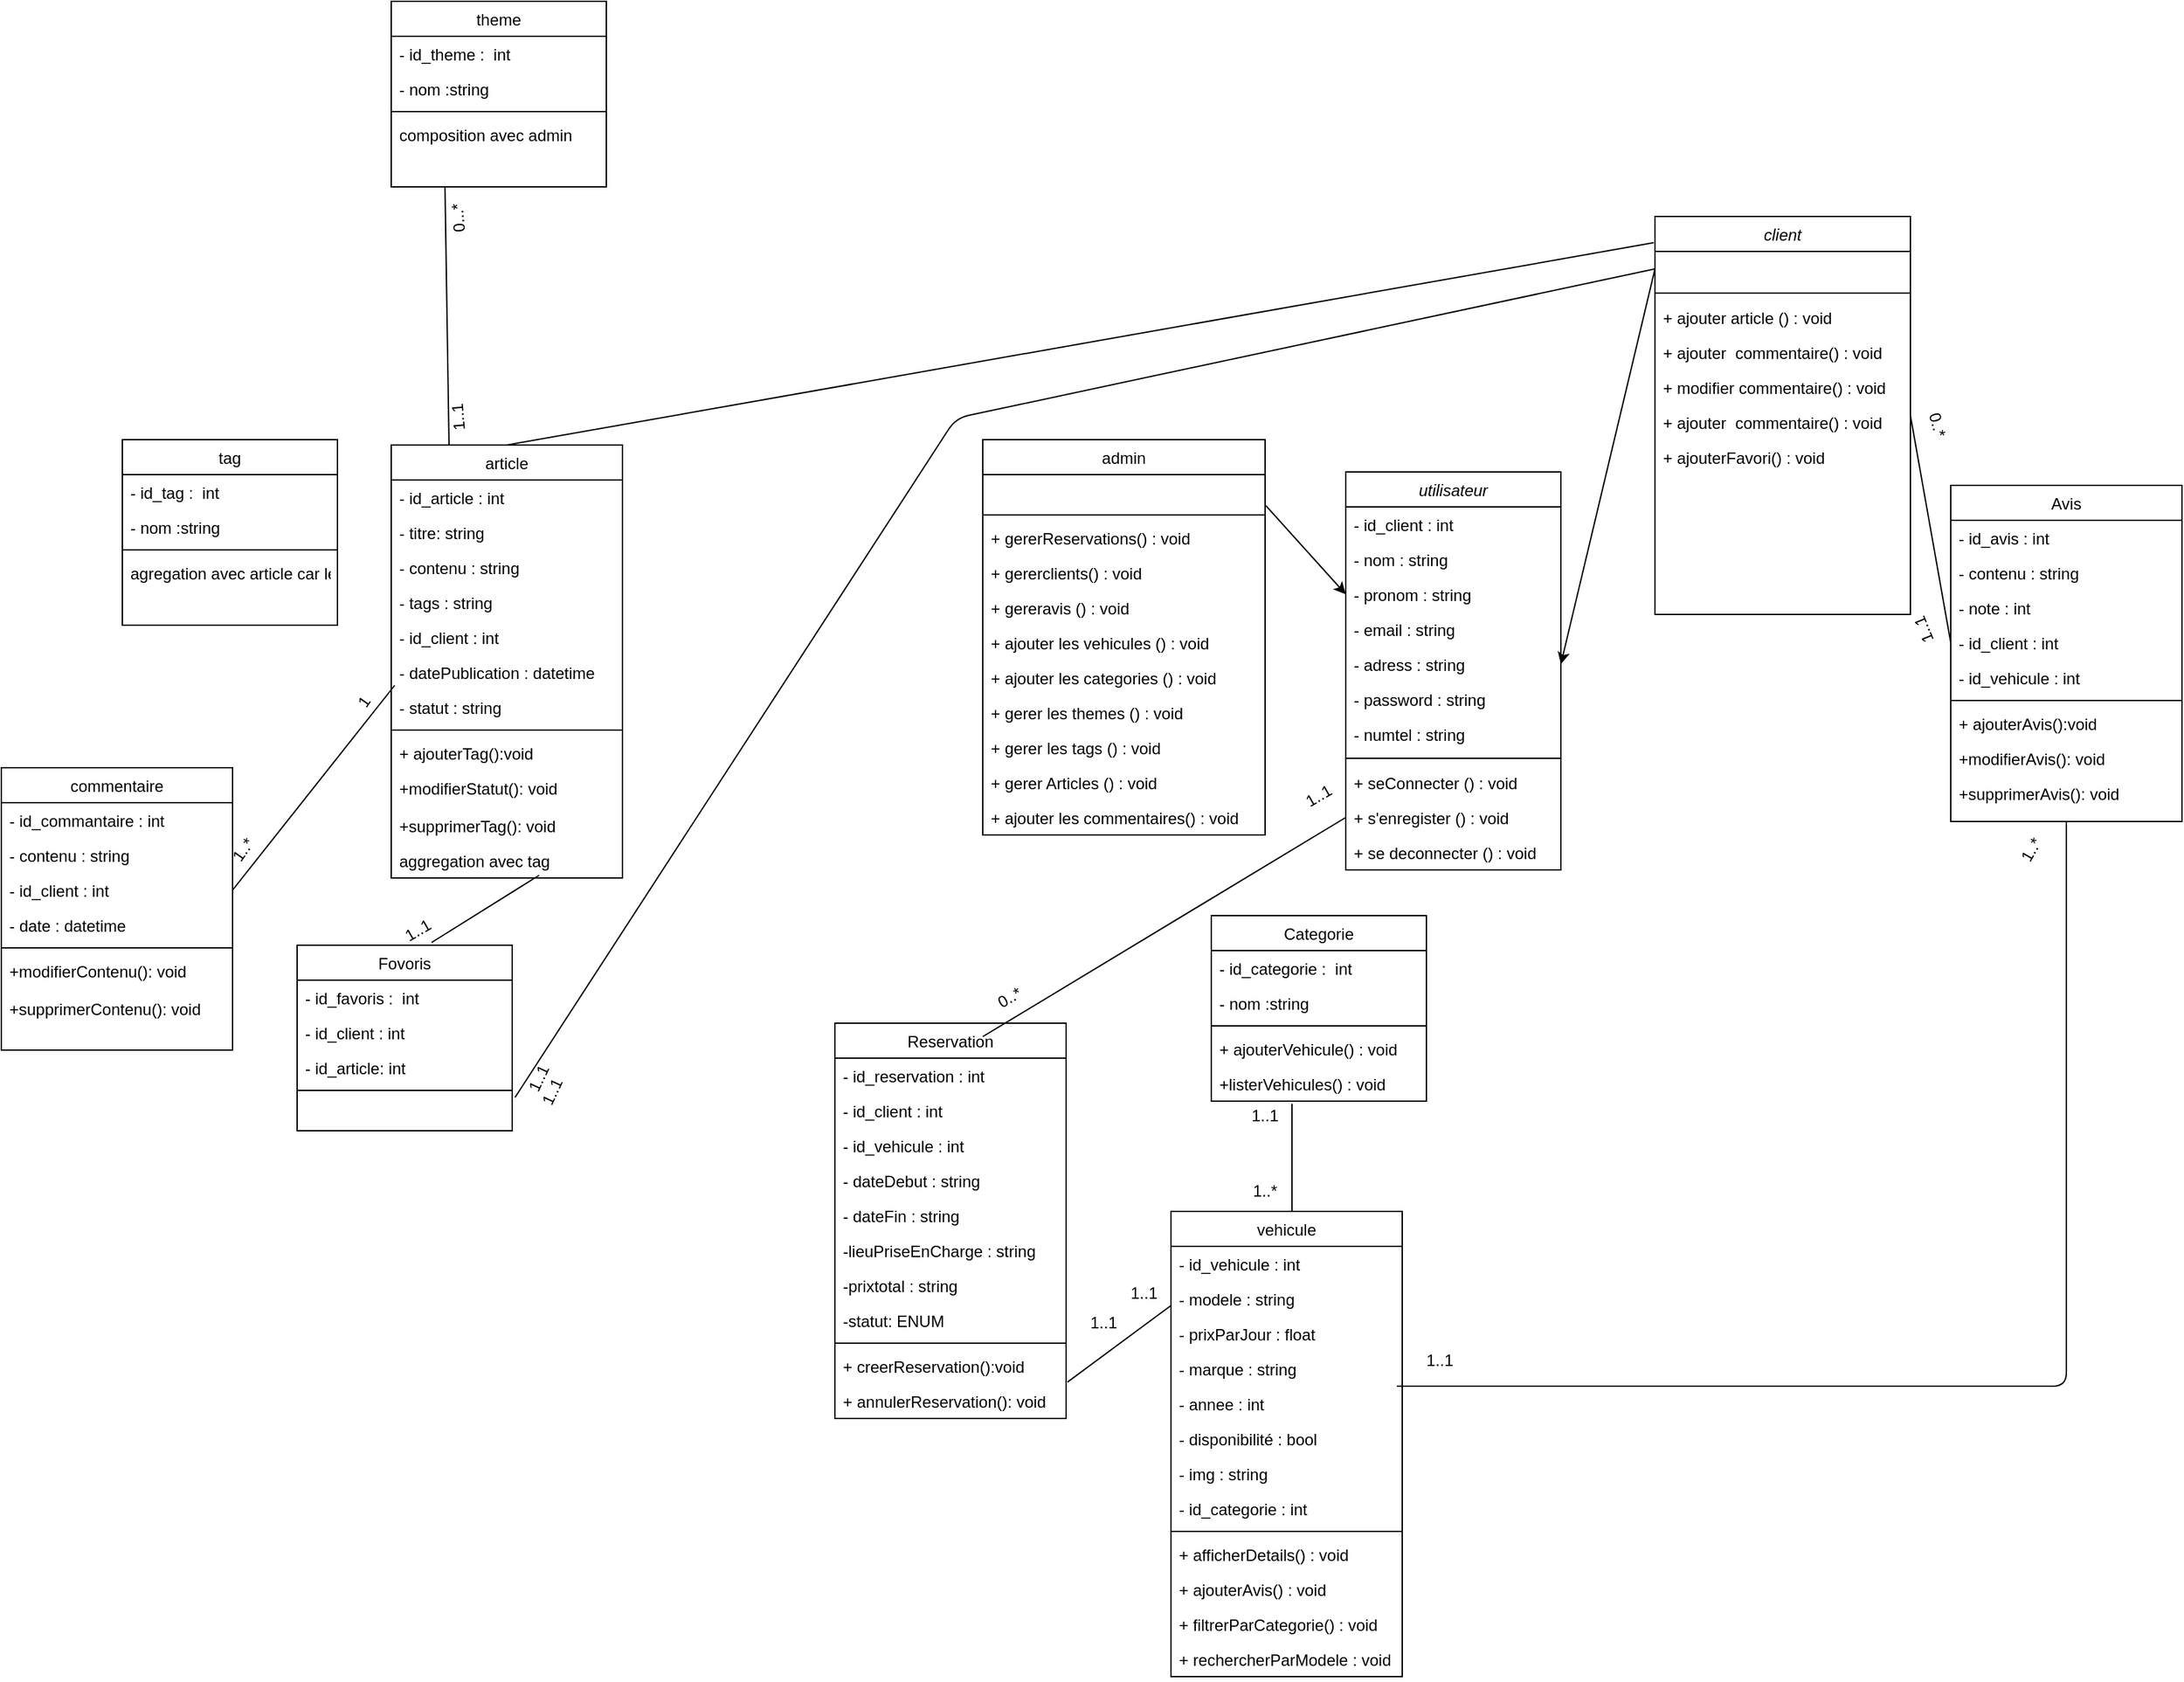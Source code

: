 <mxfile>
    <diagram id="NhHd7HWMIRSZnfNchUpo" name="Page-1">
        <mxGraphModel dx="2279" dy="1851" grid="1" gridSize="10" guides="1" tooltips="1" connect="1" arrows="1" fold="1" page="1" pageScale="1" pageWidth="850" pageHeight="1100" math="0" shadow="0">
            <root>
                <mxCell id="0"/>
                <mxCell id="1" parent="0"/>
                <mxCell id="2" value="utilisateur" style="swimlane;fontStyle=2;align=center;verticalAlign=top;childLayout=stackLayout;horizontal=1;startSize=26;horizontalStack=0;resizeParent=1;resizeLast=0;collapsible=1;marginBottom=0;rounded=0;shadow=0;strokeWidth=1;" parent="1" vertex="1">
                    <mxGeometry x="220" y="30" width="160" height="296" as="geometry">
                        <mxRectangle x="230" y="140" width="160" height="26" as="alternateBounds"/>
                    </mxGeometry>
                </mxCell>
                <mxCell id="3" value="- id_client : int " style="text;align=left;verticalAlign=top;spacingLeft=4;spacingRight=4;overflow=hidden;rotatable=0;points=[[0,0.5],[1,0.5]];portConstraint=eastwest;" parent="2" vertex="1">
                    <mxGeometry y="26" width="160" height="26" as="geometry"/>
                </mxCell>
                <mxCell id="4" value="- nom : string" style="text;align=left;verticalAlign=top;spacingLeft=4;spacingRight=4;overflow=hidden;rotatable=0;points=[[0,0.5],[1,0.5]];portConstraint=eastwest;rounded=0;shadow=0;html=0;" parent="2" vertex="1">
                    <mxGeometry y="52" width="160" height="26" as="geometry"/>
                </mxCell>
                <mxCell id="99" value="- pronom : string" style="text;align=left;verticalAlign=top;spacingLeft=4;spacingRight=4;overflow=hidden;rotatable=0;points=[[0,0.5],[1,0.5]];portConstraint=eastwest;rounded=0;shadow=0;html=0;" parent="2" vertex="1">
                    <mxGeometry y="78" width="160" height="26" as="geometry"/>
                </mxCell>
                <mxCell id="5" value="- email : string" style="text;align=left;verticalAlign=top;spacingLeft=4;spacingRight=4;overflow=hidden;rotatable=0;points=[[0,0.5],[1,0.5]];portConstraint=eastwest;rounded=0;shadow=0;html=0;" parent="2" vertex="1">
                    <mxGeometry y="104" width="160" height="26" as="geometry"/>
                </mxCell>
                <mxCell id="100" value="- adress : string" style="text;align=left;verticalAlign=top;spacingLeft=4;spacingRight=4;overflow=hidden;rotatable=0;points=[[0,0.5],[1,0.5]];portConstraint=eastwest;rounded=0;shadow=0;html=0;" parent="2" vertex="1">
                    <mxGeometry y="130" width="160" height="26" as="geometry"/>
                </mxCell>
                <mxCell id="7" value="- password : string" style="text;align=left;verticalAlign=top;spacingLeft=4;spacingRight=4;overflow=hidden;rotatable=0;points=[[0,0.5],[1,0.5]];portConstraint=eastwest;" parent="2" vertex="1">
                    <mxGeometry y="156" width="160" height="26" as="geometry"/>
                </mxCell>
                <mxCell id="101" value="- numtel : string" style="text;align=left;verticalAlign=top;spacingLeft=4;spacingRight=4;overflow=hidden;rotatable=0;points=[[0,0.5],[1,0.5]];portConstraint=eastwest;rounded=0;shadow=0;html=0;" parent="2" vertex="1">
                    <mxGeometry y="182" width="160" height="26" as="geometry"/>
                </mxCell>
                <mxCell id="6" value="" style="line;html=1;strokeWidth=1;align=left;verticalAlign=middle;spacingTop=-1;spacingLeft=3;spacingRight=3;rotatable=0;labelPosition=right;points=[];portConstraint=eastwest;" parent="2" vertex="1">
                    <mxGeometry y="208" width="160" height="10" as="geometry"/>
                </mxCell>
                <mxCell id="32" value="+ seConnecter () : void&#10;" style="text;align=left;verticalAlign=top;spacingLeft=4;spacingRight=4;overflow=hidden;rotatable=0;points=[[0,0.5],[1,0.5]];portConstraint=eastwest;" parent="2" vertex="1">
                    <mxGeometry y="218" width="160" height="26" as="geometry"/>
                </mxCell>
                <mxCell id="33" value="+ s'enregister () : void&#10;" style="text;align=left;verticalAlign=top;spacingLeft=4;spacingRight=4;overflow=hidden;rotatable=0;points=[[0,0.5],[1,0.5]];portConstraint=eastwest;" parent="2" vertex="1">
                    <mxGeometry y="244" width="160" height="26" as="geometry"/>
                </mxCell>
                <mxCell id="108" value="+ se deconnecter () : void&#10;" style="text;align=left;verticalAlign=top;spacingLeft=4;spacingRight=4;overflow=hidden;rotatable=0;points=[[0,0.5],[1,0.5]];portConstraint=eastwest;" parent="2" vertex="1">
                    <mxGeometry y="270" width="160" height="26" as="geometry"/>
                </mxCell>
                <mxCell id="8" value="Categorie" style="swimlane;fontStyle=0;align=center;verticalAlign=top;childLayout=stackLayout;horizontal=1;startSize=26;horizontalStack=0;resizeParent=1;resizeLast=0;collapsible=1;marginBottom=0;rounded=0;shadow=0;strokeWidth=1;" parent="1" vertex="1">
                    <mxGeometry x="120" y="360" width="160" height="138" as="geometry">
                        <mxRectangle x="130" y="380" width="160" height="26" as="alternateBounds"/>
                    </mxGeometry>
                </mxCell>
                <mxCell id="9" value="- id_categorie :  int" style="text;align=left;verticalAlign=top;spacingLeft=4;spacingRight=4;overflow=hidden;rotatable=0;points=[[0,0.5],[1,0.5]];portConstraint=eastwest;" parent="8" vertex="1">
                    <mxGeometry y="26" width="160" height="26" as="geometry"/>
                </mxCell>
                <mxCell id="10" value="- nom :string" style="text;align=left;verticalAlign=top;spacingLeft=4;spacingRight=4;overflow=hidden;rotatable=0;points=[[0,0.5],[1,0.5]];portConstraint=eastwest;rounded=0;shadow=0;html=0;" parent="8" vertex="1">
                    <mxGeometry y="52" width="160" height="26" as="geometry"/>
                </mxCell>
                <mxCell id="11" value="" style="line;html=1;strokeWidth=1;align=left;verticalAlign=middle;spacingTop=-1;spacingLeft=3;spacingRight=3;rotatable=0;labelPosition=right;points=[];portConstraint=eastwest;" parent="8" vertex="1">
                    <mxGeometry y="78" width="160" height="8" as="geometry"/>
                </mxCell>
                <mxCell id="12" value="+ ajouterVehicule() : void" style="text;align=left;verticalAlign=top;spacingLeft=4;spacingRight=4;overflow=hidden;rotatable=0;points=[[0,0.5],[1,0.5]];portConstraint=eastwest;fontStyle=0" parent="8" vertex="1">
                    <mxGeometry y="86" width="160" height="26" as="geometry"/>
                </mxCell>
                <mxCell id="13" value="+listerVehicules() : void " style="text;align=left;verticalAlign=top;spacingLeft=4;spacingRight=4;overflow=hidden;rotatable=0;points=[[0,0.5],[1,0.5]];portConstraint=eastwest;" parent="8" vertex="1">
                    <mxGeometry y="112" width="160" height="26" as="geometry"/>
                </mxCell>
                <mxCell id="15" value="admin" style="swimlane;fontStyle=0;align=center;verticalAlign=top;childLayout=stackLayout;horizontal=1;startSize=26;horizontalStack=0;resizeParent=1;resizeLast=0;collapsible=1;marginBottom=0;rounded=0;shadow=0;strokeWidth=1;" parent="1" vertex="1">
                    <mxGeometry x="-50" y="6" width="210" height="294" as="geometry">
                        <mxRectangle x="340" y="380" width="170" height="26" as="alternateBounds"/>
                    </mxGeometry>
                </mxCell>
                <mxCell id="16" value=" " style="text;align=left;verticalAlign=top;spacingLeft=4;spacingRight=4;overflow=hidden;rotatable=0;points=[[0,0.5],[1,0.5]];portConstraint=eastwest;" parent="15" vertex="1">
                    <mxGeometry y="26" width="210" height="26" as="geometry"/>
                </mxCell>
                <mxCell id="17" value="" style="line;html=1;strokeWidth=1;align=left;verticalAlign=middle;spacingTop=-1;spacingLeft=3;spacingRight=3;rotatable=0;labelPosition=right;points=[];portConstraint=eastwest;" parent="15" vertex="1">
                    <mxGeometry y="52" width="210" height="8" as="geometry"/>
                </mxCell>
                <mxCell id="52" value="+ gererReservations() : void" style="text;align=left;verticalAlign=top;spacingLeft=4;spacingRight=4;overflow=hidden;rotatable=0;points=[[0,0.5],[1,0.5]];portConstraint=eastwest;" parent="15" vertex="1">
                    <mxGeometry y="60" width="210" height="26" as="geometry"/>
                </mxCell>
                <mxCell id="109" value="+ gererclients() : void" style="text;align=left;verticalAlign=top;spacingLeft=4;spacingRight=4;overflow=hidden;rotatable=0;points=[[0,0.5],[1,0.5]];portConstraint=eastwest;" parent="15" vertex="1">
                    <mxGeometry y="86" width="210" height="26" as="geometry"/>
                </mxCell>
                <mxCell id="110" value="+ gereravis () : void" style="text;align=left;verticalAlign=top;spacingLeft=4;spacingRight=4;overflow=hidden;rotatable=0;points=[[0,0.5],[1,0.5]];portConstraint=eastwest;" parent="15" vertex="1">
                    <mxGeometry y="112" width="210" height="26" as="geometry"/>
                </mxCell>
                <mxCell id="111" value="+ ajouter les vehicules () : void" style="text;align=left;verticalAlign=top;spacingLeft=4;spacingRight=4;overflow=hidden;rotatable=0;points=[[0,0.5],[1,0.5]];portConstraint=eastwest;" parent="15" vertex="1">
                    <mxGeometry y="138" width="210" height="26" as="geometry"/>
                </mxCell>
                <mxCell id="113" value="+ ajouter les categories () : void" style="text;align=left;verticalAlign=top;spacingLeft=4;spacingRight=4;overflow=hidden;rotatable=0;points=[[0,0.5],[1,0.5]];portConstraint=eastwest;" parent="15" vertex="1">
                    <mxGeometry y="164" width="210" height="26" as="geometry"/>
                </mxCell>
                <mxCell id="116" value="+ gerer les themes () : void" style="text;align=left;verticalAlign=top;spacingLeft=4;spacingRight=4;overflow=hidden;rotatable=0;points=[[0,0.5],[1,0.5]];portConstraint=eastwest;" parent="15" vertex="1">
                    <mxGeometry y="190" width="210" height="26" as="geometry"/>
                </mxCell>
                <mxCell id="117" value="+ gerer les tags () : void" style="text;align=left;verticalAlign=top;spacingLeft=4;spacingRight=4;overflow=hidden;rotatable=0;points=[[0,0.5],[1,0.5]];portConstraint=eastwest;" parent="15" vertex="1">
                    <mxGeometry y="216" width="210" height="26" as="geometry"/>
                </mxCell>
                <mxCell id="118" value="+ gerer Articles () : void" style="text;align=left;verticalAlign=top;spacingLeft=4;spacingRight=4;overflow=hidden;rotatable=0;points=[[0,0.5],[1,0.5]];portConstraint=eastwest;" parent="15" vertex="1">
                    <mxGeometry y="242" width="210" height="26" as="geometry"/>
                </mxCell>
                <mxCell id="119" value="+ ajouter les commentaires() : void" style="text;align=left;verticalAlign=top;spacingLeft=4;spacingRight=4;overflow=hidden;rotatable=0;points=[[0,0.5],[1,0.5]];portConstraint=eastwest;" parent="15" vertex="1">
                    <mxGeometry y="268" width="210" height="26" as="geometry"/>
                </mxCell>
                <mxCell id="19" value="vehicule" style="swimlane;fontStyle=0;align=center;verticalAlign=top;childLayout=stackLayout;horizontal=1;startSize=26;horizontalStack=0;resizeParent=1;resizeLast=0;collapsible=1;marginBottom=0;rounded=0;shadow=0;strokeWidth=1;" parent="1" vertex="1">
                    <mxGeometry x="90" y="580" width="172" height="346" as="geometry">
                        <mxRectangle x="550" y="140" width="160" height="26" as="alternateBounds"/>
                    </mxGeometry>
                </mxCell>
                <mxCell id="20" value="- id_vehicule : int " style="text;align=left;verticalAlign=top;spacingLeft=4;spacingRight=4;overflow=hidden;rotatable=0;points=[[0,0.5],[1,0.5]];portConstraint=eastwest;" parent="19" vertex="1">
                    <mxGeometry y="26" width="172" height="26" as="geometry"/>
                </mxCell>
                <mxCell id="21" value="- modele : string" style="text;align=left;verticalAlign=top;spacingLeft=4;spacingRight=4;overflow=hidden;rotatable=0;points=[[0,0.5],[1,0.5]];portConstraint=eastwest;rounded=0;shadow=0;html=0;" parent="19" vertex="1">
                    <mxGeometry y="52" width="172" height="26" as="geometry"/>
                </mxCell>
                <mxCell id="22" value="- prixParJour : float" style="text;align=left;verticalAlign=top;spacingLeft=4;spacingRight=4;overflow=hidden;rotatable=0;points=[[0,0.5],[1,0.5]];portConstraint=eastwest;rounded=0;shadow=0;html=0;" parent="19" vertex="1">
                    <mxGeometry y="78" width="172" height="26" as="geometry"/>
                </mxCell>
                <mxCell id="102" value="- marque : string" style="text;align=left;verticalAlign=top;spacingLeft=4;spacingRight=4;overflow=hidden;rotatable=0;points=[[0,0.5],[1,0.5]];portConstraint=eastwest;rounded=0;shadow=0;html=0;" parent="19" vertex="1">
                    <mxGeometry y="104" width="172" height="26" as="geometry"/>
                </mxCell>
                <mxCell id="103" value="- annee : int" style="text;align=left;verticalAlign=top;spacingLeft=4;spacingRight=4;overflow=hidden;rotatable=0;points=[[0,0.5],[1,0.5]];portConstraint=eastwest;rounded=0;shadow=0;html=0;" parent="19" vertex="1">
                    <mxGeometry y="130" width="172" height="26" as="geometry"/>
                </mxCell>
                <mxCell id="23" value="- disponibilité : bool" style="text;align=left;verticalAlign=top;spacingLeft=4;spacingRight=4;overflow=hidden;rotatable=0;points=[[0,0.5],[1,0.5]];portConstraint=eastwest;rounded=0;shadow=0;html=0;" parent="19" vertex="1">
                    <mxGeometry y="156" width="172" height="26" as="geometry"/>
                </mxCell>
                <mxCell id="104" value="- img : string" style="text;align=left;verticalAlign=top;spacingLeft=4;spacingRight=4;overflow=hidden;rotatable=0;points=[[0,0.5],[1,0.5]];portConstraint=eastwest;rounded=0;shadow=0;html=0;" parent="19" vertex="1">
                    <mxGeometry y="182" width="172" height="26" as="geometry"/>
                </mxCell>
                <mxCell id="24" value="- id_categorie : int " style="text;align=left;verticalAlign=top;spacingLeft=4;spacingRight=4;overflow=hidden;rotatable=0;points=[[0,0.5],[1,0.5]];portConstraint=eastwest;rounded=0;shadow=0;html=0;" parent="19" vertex="1">
                    <mxGeometry y="208" width="172" height="26" as="geometry"/>
                </mxCell>
                <mxCell id="25" value="" style="line;html=1;strokeWidth=1;align=left;verticalAlign=middle;spacingTop=-1;spacingLeft=3;spacingRight=3;rotatable=0;labelPosition=right;points=[];portConstraint=eastwest;" parent="19" vertex="1">
                    <mxGeometry y="234" width="172" height="8" as="geometry"/>
                </mxCell>
                <mxCell id="26" value="+ afficherDetails() : void" style="text;align=left;verticalAlign=top;spacingLeft=4;spacingRight=4;overflow=hidden;rotatable=0;points=[[0,0.5],[1,0.5]];portConstraint=eastwest;" parent="19" vertex="1">
                    <mxGeometry y="242" width="172" height="26" as="geometry"/>
                </mxCell>
                <mxCell id="27" value="+ ajouterAvis() : void" style="text;align=left;verticalAlign=top;spacingLeft=4;spacingRight=4;overflow=hidden;rotatable=0;points=[[0,0.5],[1,0.5]];portConstraint=eastwest;" parent="19" vertex="1">
                    <mxGeometry y="268" width="172" height="26" as="geometry"/>
                </mxCell>
                <mxCell id="53" value="+ filtrerParCategorie() : void" style="text;align=left;verticalAlign=top;spacingLeft=4;spacingRight=4;overflow=hidden;rotatable=0;points=[[0,0.5],[1,0.5]];portConstraint=eastwest;" parent="19" vertex="1">
                    <mxGeometry y="294" width="172" height="26" as="geometry"/>
                </mxCell>
                <mxCell id="54" value="+ rechercherParModele : void" style="text;align=left;verticalAlign=top;spacingLeft=4;spacingRight=4;overflow=hidden;rotatable=0;points=[[0,0.5],[1,0.5]];portConstraint=eastwest;" parent="19" vertex="1">
                    <mxGeometry y="320" width="172" height="26" as="geometry"/>
                </mxCell>
                <mxCell id="56" value="Reservation" style="swimlane;fontStyle=0;align=center;verticalAlign=top;childLayout=stackLayout;horizontal=1;startSize=26;horizontalStack=0;resizeParent=1;resizeLast=0;collapsible=1;marginBottom=0;rounded=0;shadow=0;strokeWidth=1;" parent="1" vertex="1">
                    <mxGeometry x="-160" y="440" width="172" height="294" as="geometry">
                        <mxRectangle x="550" y="140" width="160" height="26" as="alternateBounds"/>
                    </mxGeometry>
                </mxCell>
                <mxCell id="57" value="- id_reservation : int " style="text;align=left;verticalAlign=top;spacingLeft=4;spacingRight=4;overflow=hidden;rotatable=0;points=[[0,0.5],[1,0.5]];portConstraint=eastwest;" parent="56" vertex="1">
                    <mxGeometry y="26" width="172" height="26" as="geometry"/>
                </mxCell>
                <mxCell id="58" value="- id_client : int " style="text;align=left;verticalAlign=top;spacingLeft=4;spacingRight=4;overflow=hidden;rotatable=0;points=[[0,0.5],[1,0.5]];portConstraint=eastwest;rounded=0;shadow=0;html=0;" parent="56" vertex="1">
                    <mxGeometry y="52" width="172" height="26" as="geometry"/>
                </mxCell>
                <mxCell id="59" value="- id_vehicule : int" style="text;align=left;verticalAlign=top;spacingLeft=4;spacingRight=4;overflow=hidden;rotatable=0;points=[[0,0.5],[1,0.5]];portConstraint=eastwest;rounded=0;shadow=0;html=0;" parent="56" vertex="1">
                    <mxGeometry y="78" width="172" height="26" as="geometry"/>
                </mxCell>
                <mxCell id="60" value="- dateDebut : string" style="text;align=left;verticalAlign=top;spacingLeft=4;spacingRight=4;overflow=hidden;rotatable=0;points=[[0,0.5],[1,0.5]];portConstraint=eastwest;rounded=0;shadow=0;html=0;" parent="56" vertex="1">
                    <mxGeometry y="104" width="172" height="26" as="geometry"/>
                </mxCell>
                <mxCell id="61" value="- dateFin : string " style="text;align=left;verticalAlign=top;spacingLeft=4;spacingRight=4;overflow=hidden;rotatable=0;points=[[0,0.5],[1,0.5]];portConstraint=eastwest;rounded=0;shadow=0;html=0;" parent="56" vertex="1">
                    <mxGeometry y="130" width="172" height="26" as="geometry"/>
                </mxCell>
                <mxCell id="67" value="-lieuPriseEnCharge : string" style="text;align=left;verticalAlign=top;spacingLeft=4;spacingRight=4;overflow=hidden;rotatable=0;points=[[0,0.5],[1,0.5]];portConstraint=eastwest;rounded=0;shadow=0;html=0;" parent="56" vertex="1">
                    <mxGeometry y="156" width="172" height="26" as="geometry"/>
                </mxCell>
                <mxCell id="105" value="-prixtotal : string" style="text;align=left;verticalAlign=top;spacingLeft=4;spacingRight=4;overflow=hidden;rotatable=0;points=[[0,0.5],[1,0.5]];portConstraint=eastwest;rounded=0;shadow=0;html=0;" parent="56" vertex="1">
                    <mxGeometry y="182" width="172" height="26" as="geometry"/>
                </mxCell>
                <mxCell id="106" value="-statut: ENUM" style="text;align=left;verticalAlign=top;spacingLeft=4;spacingRight=4;overflow=hidden;rotatable=0;points=[[0,0.5],[1,0.5]];portConstraint=eastwest;rounded=0;shadow=0;html=0;" parent="56" vertex="1">
                    <mxGeometry y="208" width="172" height="26" as="geometry"/>
                </mxCell>
                <mxCell id="62" value="" style="line;html=1;strokeWidth=1;align=left;verticalAlign=middle;spacingTop=-1;spacingLeft=3;spacingRight=3;rotatable=0;labelPosition=right;points=[];portConstraint=eastwest;" parent="56" vertex="1">
                    <mxGeometry y="234" width="172" height="8" as="geometry"/>
                </mxCell>
                <mxCell id="63" value="+ creerReservation():void" style="text;align=left;verticalAlign=top;spacingLeft=4;spacingRight=4;overflow=hidden;rotatable=0;points=[[0,0.5],[1,0.5]];portConstraint=eastwest;" parent="56" vertex="1">
                    <mxGeometry y="242" width="172" height="26" as="geometry"/>
                </mxCell>
                <mxCell id="64" value="+ annulerReservation(): void" style="text;align=left;verticalAlign=top;spacingLeft=4;spacingRight=4;overflow=hidden;rotatable=0;points=[[0,0.5],[1,0.5]];portConstraint=eastwest;" parent="56" vertex="1">
                    <mxGeometry y="268" width="172" height="26" as="geometry"/>
                </mxCell>
                <mxCell id="68" value="Avis" style="swimlane;fontStyle=0;align=center;verticalAlign=top;childLayout=stackLayout;horizontal=1;startSize=26;horizontalStack=0;resizeParent=1;resizeLast=0;collapsible=1;marginBottom=0;rounded=0;shadow=0;strokeWidth=1;" parent="1" vertex="1">
                    <mxGeometry x="670" y="40" width="172" height="250" as="geometry">
                        <mxRectangle x="550" y="140" width="160" height="26" as="alternateBounds"/>
                    </mxGeometry>
                </mxCell>
                <mxCell id="69" value="- id_avis : int " style="text;align=left;verticalAlign=top;spacingLeft=4;spacingRight=4;overflow=hidden;rotatable=0;points=[[0,0.5],[1,0.5]];portConstraint=eastwest;" parent="68" vertex="1">
                    <mxGeometry y="26" width="172" height="26" as="geometry"/>
                </mxCell>
                <mxCell id="70" value="- contenu : string" style="text;align=left;verticalAlign=top;spacingLeft=4;spacingRight=4;overflow=hidden;rotatable=0;points=[[0,0.5],[1,0.5]];portConstraint=eastwest;rounded=0;shadow=0;html=0;" parent="68" vertex="1">
                    <mxGeometry y="52" width="172" height="26" as="geometry"/>
                </mxCell>
                <mxCell id="71" value="- note : int " style="text;align=left;verticalAlign=top;spacingLeft=4;spacingRight=4;overflow=hidden;rotatable=0;points=[[0,0.5],[1,0.5]];portConstraint=eastwest;rounded=0;shadow=0;html=0;" parent="68" vertex="1">
                    <mxGeometry y="78" width="172" height="26" as="geometry"/>
                </mxCell>
                <mxCell id="72" value="- id_client : int " style="text;align=left;verticalAlign=top;spacingLeft=4;spacingRight=4;overflow=hidden;rotatable=0;points=[[0,0.5],[1,0.5]];portConstraint=eastwest;rounded=0;shadow=0;html=0;" parent="68" vertex="1">
                    <mxGeometry y="104" width="172" height="26" as="geometry"/>
                </mxCell>
                <mxCell id="73" value="- id_vehicule : int" style="text;align=left;verticalAlign=top;spacingLeft=4;spacingRight=4;overflow=hidden;rotatable=0;points=[[0,0.5],[1,0.5]];portConstraint=eastwest;rounded=0;shadow=0;html=0;" parent="68" vertex="1">
                    <mxGeometry y="130" width="172" height="26" as="geometry"/>
                </mxCell>
                <mxCell id="75" value="" style="line;html=1;strokeWidth=1;align=left;verticalAlign=middle;spacingTop=-1;spacingLeft=3;spacingRight=3;rotatable=0;labelPosition=right;points=[];portConstraint=eastwest;" parent="68" vertex="1">
                    <mxGeometry y="156" width="172" height="8" as="geometry"/>
                </mxCell>
                <mxCell id="76" value="+ ajouterAvis():void" style="text;align=left;verticalAlign=top;spacingLeft=4;spacingRight=4;overflow=hidden;rotatable=0;points=[[0,0.5],[1,0.5]];portConstraint=eastwest;" parent="68" vertex="1">
                    <mxGeometry y="164" width="172" height="26" as="geometry"/>
                </mxCell>
                <mxCell id="77" value="+modifierAvis(): void" style="text;align=left;verticalAlign=top;spacingLeft=4;spacingRight=4;overflow=hidden;rotatable=0;points=[[0,0.5],[1,0.5]];portConstraint=eastwest;" parent="68" vertex="1">
                    <mxGeometry y="190" width="172" height="26" as="geometry"/>
                </mxCell>
                <mxCell id="78" value="+supprimerAvis(): void" style="text;align=left;verticalAlign=top;spacingLeft=4;spacingRight=4;overflow=hidden;rotatable=0;points=[[0,0.5],[1,0.5]];portConstraint=eastwest;" parent="68" vertex="1">
                    <mxGeometry y="216" width="172" height="26" as="geometry"/>
                </mxCell>
                <mxCell id="82" style="edgeStyle=none;html=1;exitX=1.003;exitY=0.89;exitDx=0;exitDy=0;exitPerimeter=0;entryX=0;entryY=0.5;entryDx=0;entryDy=0;" parent="1" source="16" target="99" edge="1">
                    <mxGeometry relative="1" as="geometry"/>
                </mxCell>
                <mxCell id="84" value="0..*" style="text;html=1;strokeColor=none;fillColor=none;align=center;verticalAlign=middle;whiteSpace=wrap;rounded=0;rotation=75;" parent="1" vertex="1">
                    <mxGeometry x="640" y="-16" width="40" height="22" as="geometry"/>
                </mxCell>
                <mxCell id="85" value="1..1" style="text;html=1;strokeColor=none;fillColor=none;align=center;verticalAlign=middle;whiteSpace=wrap;rounded=0;rotation=-112;" parent="1" vertex="1">
                    <mxGeometry x="630" y="136" width="40" height="22" as="geometry"/>
                </mxCell>
                <mxCell id="86" value="" style="endArrow=none;html=1;exitX=0;exitY=0.5;exitDx=0;exitDy=0;" parent="1" source="33" edge="1">
                    <mxGeometry width="50" height="50" relative="1" as="geometry">
                        <mxPoint x="230" y="220" as="sourcePoint"/>
                        <mxPoint x="-50" y="450" as="targetPoint"/>
                        <Array as="points"/>
                    </mxGeometry>
                </mxCell>
                <mxCell id="87" value="0..*" style="text;html=1;strokeColor=none;fillColor=none;align=center;verticalAlign=middle;whiteSpace=wrap;rounded=0;rotation=-30;" parent="1" vertex="1">
                    <mxGeometry x="-50" y="410" width="40" height="22" as="geometry"/>
                </mxCell>
                <mxCell id="89" value="" style="endArrow=none;html=1;exitX=1;exitY=0.5;exitDx=0;exitDy=0;entryX=0.5;entryY=1;entryDx=0;entryDy=0;" parent="1" target="68" edge="1">
                    <mxGeometry width="50" height="50" relative="1" as="geometry">
                        <mxPoint x="258" y="710" as="sourcePoint"/>
                        <mxPoint x="620" y="300" as="targetPoint"/>
                        <Array as="points">
                            <mxPoint x="756" y="710"/>
                        </Array>
                    </mxGeometry>
                </mxCell>
                <mxCell id="90" value="1..*" style="text;html=1;strokeColor=none;fillColor=none;align=center;verticalAlign=middle;whiteSpace=wrap;rounded=0;rotation=-60;" parent="1" vertex="1">
                    <mxGeometry x="710" y="300" width="40" height="22" as="geometry"/>
                </mxCell>
                <mxCell id="91" value="" style="endArrow=none;html=1;" parent="1" edge="1">
                    <mxGeometry width="50" height="50" relative="1" as="geometry">
                        <mxPoint x="180" y="580" as="sourcePoint"/>
                        <mxPoint x="180" y="500" as="targetPoint"/>
                    </mxGeometry>
                </mxCell>
                <mxCell id="92" value="1..1" style="text;html=1;strokeColor=none;fillColor=none;align=center;verticalAlign=middle;whiteSpace=wrap;rounded=0;" parent="1" vertex="1">
                    <mxGeometry x="140" y="498" width="40" height="22" as="geometry"/>
                </mxCell>
                <mxCell id="93" value="1..*" style="text;html=1;strokeColor=none;fillColor=none;align=center;verticalAlign=middle;whiteSpace=wrap;rounded=0;" parent="1" vertex="1">
                    <mxGeometry x="140" y="554" width="40" height="22" as="geometry"/>
                </mxCell>
                <mxCell id="94" value="" style="endArrow=none;html=1;exitX=1.006;exitY=-0.041;exitDx=0;exitDy=0;exitPerimeter=0;" parent="1" source="64" edge="1">
                    <mxGeometry width="50" height="50" relative="1" as="geometry">
                        <mxPoint x="50" y="460" as="sourcePoint"/>
                        <mxPoint x="90" y="650" as="targetPoint"/>
                    </mxGeometry>
                </mxCell>
                <mxCell id="95" value="1..1" style="text;html=1;strokeColor=none;fillColor=none;align=center;verticalAlign=middle;whiteSpace=wrap;rounded=0;" parent="1" vertex="1">
                    <mxGeometry x="50" y="630" width="40" height="22" as="geometry"/>
                </mxCell>
                <mxCell id="97" value="1..1" style="text;html=1;strokeColor=none;fillColor=none;align=center;verticalAlign=middle;whiteSpace=wrap;rounded=0;rotation=-30;" parent="1" vertex="1">
                    <mxGeometry x="180" y="260" width="40" height="22" as="geometry"/>
                </mxCell>
                <mxCell id="98" value="1..1" style="text;html=1;strokeColor=none;fillColor=none;align=center;verticalAlign=middle;whiteSpace=wrap;rounded=0;" parent="1" vertex="1">
                    <mxGeometry x="270" y="680" width="40" height="22" as="geometry"/>
                </mxCell>
                <mxCell id="107" value="1..1" style="text;html=1;strokeColor=none;fillColor=none;align=center;verticalAlign=middle;whiteSpace=wrap;rounded=0;" parent="1" vertex="1">
                    <mxGeometry x="20" y="652" width="40" height="22" as="geometry"/>
                </mxCell>
                <mxCell id="123" value="client" style="swimlane;fontStyle=2;align=center;verticalAlign=top;childLayout=stackLayout;horizontal=1;startSize=26;horizontalStack=0;resizeParent=1;resizeLast=0;collapsible=1;marginBottom=0;rounded=0;shadow=0;strokeWidth=1;" parent="1" vertex="1">
                    <mxGeometry x="450" y="-160" width="190" height="296" as="geometry">
                        <mxRectangle x="230" y="140" width="160" height="26" as="alternateBounds"/>
                    </mxGeometry>
                </mxCell>
                <mxCell id="124" value=" " style="text;align=left;verticalAlign=top;spacingLeft=4;spacingRight=4;overflow=hidden;rotatable=0;points=[[0,0.5],[1,0.5]];portConstraint=eastwest;" parent="123" vertex="1">
                    <mxGeometry y="26" width="190" height="26" as="geometry"/>
                </mxCell>
                <mxCell id="131" value="" style="line;html=1;strokeWidth=1;align=left;verticalAlign=middle;spacingTop=-1;spacingLeft=3;spacingRight=3;rotatable=0;labelPosition=right;points=[];portConstraint=eastwest;" parent="123" vertex="1">
                    <mxGeometry y="52" width="190" height="10" as="geometry"/>
                </mxCell>
                <mxCell id="134" value="+ ajouter article () : void&#10;" style="text;align=left;verticalAlign=top;spacingLeft=4;spacingRight=4;overflow=hidden;rotatable=0;points=[[0,0.5],[1,0.5]];portConstraint=eastwest;" parent="123" vertex="1">
                    <mxGeometry y="62" width="190" height="26" as="geometry"/>
                </mxCell>
                <mxCell id="137" value="+ ajouter  commentaire() : void&#10;" style="text;align=left;verticalAlign=top;spacingLeft=4;spacingRight=4;overflow=hidden;rotatable=0;points=[[0,0.5],[1,0.5]];portConstraint=eastwest;" parent="123" vertex="1">
                    <mxGeometry y="88" width="190" height="26" as="geometry"/>
                </mxCell>
                <mxCell id="139" value="+ modifier commentaire() : void&#10;" style="text;align=left;verticalAlign=top;spacingLeft=4;spacingRight=4;overflow=hidden;rotatable=0;points=[[0,0.5],[1,0.5]];portConstraint=eastwest;" parent="123" vertex="1">
                    <mxGeometry y="114" width="190" height="26" as="geometry"/>
                </mxCell>
                <mxCell id="140" value="+ ajouter  commentaire() : void&#10;" style="text;align=left;verticalAlign=top;spacingLeft=4;spacingRight=4;overflow=hidden;rotatable=0;points=[[0,0.5],[1,0.5]];portConstraint=eastwest;" parent="123" vertex="1">
                    <mxGeometry y="140" width="190" height="26" as="geometry"/>
                </mxCell>
                <mxCell id="141" value="+ ajouterFavori() : void&#10;" style="text;align=left;verticalAlign=top;spacingLeft=4;spacingRight=4;overflow=hidden;rotatable=0;points=[[0,0.5],[1,0.5]];portConstraint=eastwest;" parent="123" vertex="1">
                    <mxGeometry y="166" width="190" height="26" as="geometry"/>
                </mxCell>
                <mxCell id="135" style="edgeStyle=none;html=1;exitX=0;exitY=0.5;exitDx=0;exitDy=0;entryX=1;entryY=0.5;entryDx=0;entryDy=0;" parent="1" source="124" target="100" edge="1">
                    <mxGeometry relative="1" as="geometry">
                        <mxPoint x="170.63" y="65.14" as="sourcePoint"/>
                        <mxPoint x="230" y="131.0" as="targetPoint"/>
                        <Array as="points"/>
                    </mxGeometry>
                </mxCell>
                <mxCell id="136" value="" style="endArrow=none;html=1;entryX=0;entryY=0.5;entryDx=0;entryDy=0;exitX=1;exitY=0.5;exitDx=0;exitDy=0;" parent="1" source="123" target="72" edge="1">
                    <mxGeometry width="50" height="50" relative="1" as="geometry">
                        <mxPoint x="430" y="230" as="sourcePoint"/>
                        <mxPoint x="480" y="180" as="targetPoint"/>
                    </mxGeometry>
                </mxCell>
                <mxCell id="142" value="article" style="swimlane;fontStyle=0;align=center;verticalAlign=top;childLayout=stackLayout;horizontal=1;startSize=26;horizontalStack=0;resizeParent=1;resizeLast=0;collapsible=1;marginBottom=0;rounded=0;shadow=0;strokeWidth=1;" parent="1" vertex="1">
                    <mxGeometry x="-490" y="10" width="172" height="322" as="geometry">
                        <mxRectangle x="550" y="140" width="160" height="26" as="alternateBounds"/>
                    </mxGeometry>
                </mxCell>
                <mxCell id="143" value="- id_article : int " style="text;align=left;verticalAlign=top;spacingLeft=4;spacingRight=4;overflow=hidden;rotatable=0;points=[[0,0.5],[1,0.5]];portConstraint=eastwest;" parent="142" vertex="1">
                    <mxGeometry y="26" width="172" height="26" as="geometry"/>
                </mxCell>
                <mxCell id="144" value="- titre: string" style="text;align=left;verticalAlign=top;spacingLeft=4;spacingRight=4;overflow=hidden;rotatable=0;points=[[0,0.5],[1,0.5]];portConstraint=eastwest;rounded=0;shadow=0;html=0;" parent="142" vertex="1">
                    <mxGeometry y="52" width="172" height="26" as="geometry"/>
                </mxCell>
                <mxCell id="145" value="- contenu : string " style="text;align=left;verticalAlign=top;spacingLeft=4;spacingRight=4;overflow=hidden;rotatable=0;points=[[0,0.5],[1,0.5]];portConstraint=eastwest;rounded=0;shadow=0;html=0;" parent="142" vertex="1">
                    <mxGeometry y="78" width="172" height="26" as="geometry"/>
                </mxCell>
                <mxCell id="152" value="- tags : string " style="text;align=left;verticalAlign=top;spacingLeft=4;spacingRight=4;overflow=hidden;rotatable=0;points=[[0,0.5],[1,0.5]];portConstraint=eastwest;rounded=0;shadow=0;html=0;" parent="142" vertex="1">
                    <mxGeometry y="104" width="172" height="26" as="geometry"/>
                </mxCell>
                <mxCell id="146" value="- id_client : int " style="text;align=left;verticalAlign=top;spacingLeft=4;spacingRight=4;overflow=hidden;rotatable=0;points=[[0,0.5],[1,0.5]];portConstraint=eastwest;rounded=0;shadow=0;html=0;" parent="142" vertex="1">
                    <mxGeometry y="130" width="172" height="26" as="geometry"/>
                </mxCell>
                <mxCell id="147" value="- datePublication : datetime" style="text;align=left;verticalAlign=top;spacingLeft=4;spacingRight=4;overflow=hidden;rotatable=0;points=[[0,0.5],[1,0.5]];portConstraint=eastwest;rounded=0;shadow=0;html=0;" parent="142" vertex="1">
                    <mxGeometry y="156" width="172" height="26" as="geometry"/>
                </mxCell>
                <mxCell id="153" value="- statut : string" style="text;align=left;verticalAlign=top;spacingLeft=4;spacingRight=4;overflow=hidden;rotatable=0;points=[[0,0.5],[1,0.5]];portConstraint=eastwest;rounded=0;shadow=0;html=0;" parent="142" vertex="1">
                    <mxGeometry y="182" width="172" height="26" as="geometry"/>
                </mxCell>
                <mxCell id="148" value="" style="line;html=1;strokeWidth=1;align=left;verticalAlign=middle;spacingTop=-1;spacingLeft=3;spacingRight=3;rotatable=0;labelPosition=right;points=[];portConstraint=eastwest;" parent="142" vertex="1">
                    <mxGeometry y="208" width="172" height="8" as="geometry"/>
                </mxCell>
                <mxCell id="149" value="+ ajouterTag():void" style="text;align=left;verticalAlign=top;spacingLeft=4;spacingRight=4;overflow=hidden;rotatable=0;points=[[0,0.5],[1,0.5]];portConstraint=eastwest;" parent="142" vertex="1">
                    <mxGeometry y="216" width="172" height="26" as="geometry"/>
                </mxCell>
                <mxCell id="150" value="+modifierStatut(): void" style="text;align=left;verticalAlign=top;spacingLeft=4;spacingRight=4;overflow=hidden;rotatable=0;points=[[0,0.5],[1,0.5]];portConstraint=eastwest;" parent="142" vertex="1">
                    <mxGeometry y="242" width="172" height="28" as="geometry"/>
                </mxCell>
                <mxCell id="151" value="+supprimerTag(): void" style="text;align=left;verticalAlign=top;spacingLeft=4;spacingRight=4;overflow=hidden;rotatable=0;points=[[0,0.5],[1,0.5]];portConstraint=eastwest;" parent="142" vertex="1">
                    <mxGeometry y="270" width="172" height="26" as="geometry"/>
                </mxCell>
                <mxCell id="155" value="aggregation avec tag" style="text;align=left;verticalAlign=top;spacingLeft=4;spacingRight=4;overflow=hidden;rotatable=0;points=[[0,0.5],[1,0.5]];portConstraint=eastwest;rounded=0;shadow=0;html=0;" parent="142" vertex="1">
                    <mxGeometry y="296" width="172" height="26" as="geometry"/>
                </mxCell>
                <mxCell id="154" value="" style="endArrow=none;html=1;exitX=0.5;exitY=0;exitDx=0;exitDy=0;entryX=-0.005;entryY=0.066;entryDx=0;entryDy=0;entryPerimeter=0;" parent="1" source="142" target="123" edge="1">
                    <mxGeometry width="50" height="50" relative="1" as="geometry">
                        <mxPoint x="-70" y="-30" as="sourcePoint"/>
                        <mxPoint x="-20" y="-80" as="targetPoint"/>
                    </mxGeometry>
                </mxCell>
                <mxCell id="156" value="tag" style="swimlane;fontStyle=0;align=center;verticalAlign=top;childLayout=stackLayout;horizontal=1;startSize=26;horizontalStack=0;resizeParent=1;resizeLast=0;collapsible=1;marginBottom=0;rounded=0;shadow=0;strokeWidth=1;" parent="1" vertex="1">
                    <mxGeometry x="-690" y="6" width="160" height="138" as="geometry">
                        <mxRectangle x="130" y="380" width="160" height="26" as="alternateBounds"/>
                    </mxGeometry>
                </mxCell>
                <mxCell id="157" value="- id_tag :  int" style="text;align=left;verticalAlign=top;spacingLeft=4;spacingRight=4;overflow=hidden;rotatable=0;points=[[0,0.5],[1,0.5]];portConstraint=eastwest;" parent="156" vertex="1">
                    <mxGeometry y="26" width="160" height="26" as="geometry"/>
                </mxCell>
                <mxCell id="158" value="- nom :string" style="text;align=left;verticalAlign=top;spacingLeft=4;spacingRight=4;overflow=hidden;rotatable=0;points=[[0,0.5],[1,0.5]];portConstraint=eastwest;rounded=0;shadow=0;html=0;" parent="156" vertex="1">
                    <mxGeometry y="52" width="160" height="26" as="geometry"/>
                </mxCell>
                <mxCell id="159" value="" style="line;html=1;strokeWidth=1;align=left;verticalAlign=middle;spacingTop=-1;spacingLeft=3;spacingRight=3;rotatable=0;labelPosition=right;points=[];portConstraint=eastwest;" parent="156" vertex="1">
                    <mxGeometry y="78" width="160" height="8" as="geometry"/>
                </mxCell>
                <mxCell id="161" value="agregation avec article car les tags sonts associes a des articles (1.. *)&#10;" style="text;align=left;verticalAlign=top;spacingLeft=4;spacingRight=4;overflow=hidden;rotatable=0;points=[[0,0.5],[1,0.5]];portConstraint=eastwest;" parent="156" vertex="1">
                    <mxGeometry y="86" width="160" height="26" as="geometry"/>
                </mxCell>
                <mxCell id="162" value="commentaire" style="swimlane;fontStyle=0;align=center;verticalAlign=top;childLayout=stackLayout;horizontal=1;startSize=26;horizontalStack=0;resizeParent=1;resizeLast=0;collapsible=1;marginBottom=0;rounded=0;shadow=0;strokeWidth=1;" parent="1" vertex="1">
                    <mxGeometry x="-780" y="250" width="172" height="210" as="geometry">
                        <mxRectangle x="550" y="140" width="160" height="26" as="alternateBounds"/>
                    </mxGeometry>
                </mxCell>
                <mxCell id="163" value="- id_commantaire : int " style="text;align=left;verticalAlign=top;spacingLeft=4;spacingRight=4;overflow=hidden;rotatable=0;points=[[0,0.5],[1,0.5]];portConstraint=eastwest;" parent="162" vertex="1">
                    <mxGeometry y="26" width="172" height="26" as="geometry"/>
                </mxCell>
                <mxCell id="165" value="- contenu : string " style="text;align=left;verticalAlign=top;spacingLeft=4;spacingRight=4;overflow=hidden;rotatable=0;points=[[0,0.5],[1,0.5]];portConstraint=eastwest;rounded=0;shadow=0;html=0;" parent="162" vertex="1">
                    <mxGeometry y="52" width="172" height="26" as="geometry"/>
                </mxCell>
                <mxCell id="167" value="- id_client : int " style="text;align=left;verticalAlign=top;spacingLeft=4;spacingRight=4;overflow=hidden;rotatable=0;points=[[0,0.5],[1,0.5]];portConstraint=eastwest;rounded=0;shadow=0;html=0;" parent="162" vertex="1">
                    <mxGeometry y="78" width="172" height="26" as="geometry"/>
                </mxCell>
                <mxCell id="168" value="- date : datetime" style="text;align=left;verticalAlign=top;spacingLeft=4;spacingRight=4;overflow=hidden;rotatable=0;points=[[0,0.5],[1,0.5]];portConstraint=eastwest;rounded=0;shadow=0;html=0;" parent="162" vertex="1">
                    <mxGeometry y="104" width="172" height="26" as="geometry"/>
                </mxCell>
                <mxCell id="170" value="" style="line;html=1;strokeWidth=1;align=left;verticalAlign=middle;spacingTop=-1;spacingLeft=3;spacingRight=3;rotatable=0;labelPosition=right;points=[];portConstraint=eastwest;" parent="162" vertex="1">
                    <mxGeometry y="130" width="172" height="8" as="geometry"/>
                </mxCell>
                <mxCell id="172" value="+modifierContenu(): void" style="text;align=left;verticalAlign=top;spacingLeft=4;spacingRight=4;overflow=hidden;rotatable=0;points=[[0,0.5],[1,0.5]];portConstraint=eastwest;" parent="162" vertex="1">
                    <mxGeometry y="138" width="172" height="28" as="geometry"/>
                </mxCell>
                <mxCell id="173" value="+supprimerContenu(): void" style="text;align=left;verticalAlign=top;spacingLeft=4;spacingRight=4;overflow=hidden;rotatable=0;points=[[0,0.5],[1,0.5]];portConstraint=eastwest;" parent="162" vertex="1">
                    <mxGeometry y="166" width="172" height="26" as="geometry"/>
                </mxCell>
                <mxCell id="175" value="" style="endArrow=none;html=1;entryX=0.015;entryY=-0.125;entryDx=0;entryDy=0;entryPerimeter=0;exitX=1;exitY=0.5;exitDx=0;exitDy=0;" parent="1" source="167" target="153" edge="1">
                    <mxGeometry width="50" height="50" relative="1" as="geometry">
                        <mxPoint x="-630" y="270" as="sourcePoint"/>
                        <mxPoint x="-580" y="220" as="targetPoint"/>
                    </mxGeometry>
                </mxCell>
                <mxCell id="176" value="1..*" style="text;html=1;strokeColor=none;fillColor=none;align=center;verticalAlign=middle;whiteSpace=wrap;rounded=0;rotation=-55;" parent="1" vertex="1">
                    <mxGeometry x="-620" y="300" width="40" height="22" as="geometry"/>
                </mxCell>
                <mxCell id="177" value="1" style="text;html=1;strokeColor=none;fillColor=none;align=center;verticalAlign=middle;whiteSpace=wrap;rounded=0;rotation=-55;" parent="1" vertex="1">
                    <mxGeometry x="-530" y="190" width="40" height="22" as="geometry"/>
                </mxCell>
                <mxCell id="178" value="Fovoris" style="swimlane;fontStyle=0;align=center;verticalAlign=top;childLayout=stackLayout;horizontal=1;startSize=26;horizontalStack=0;resizeParent=1;resizeLast=0;collapsible=1;marginBottom=0;rounded=0;shadow=0;strokeWidth=1;" parent="1" vertex="1">
                    <mxGeometry x="-560" y="382" width="160" height="138" as="geometry">
                        <mxRectangle x="130" y="380" width="160" height="26" as="alternateBounds"/>
                    </mxGeometry>
                </mxCell>
                <mxCell id="179" value="- id_favoris :  int" style="text;align=left;verticalAlign=top;spacingLeft=4;spacingRight=4;overflow=hidden;rotatable=0;points=[[0,0.5],[1,0.5]];portConstraint=eastwest;" parent="178" vertex="1">
                    <mxGeometry y="26" width="160" height="26" as="geometry"/>
                </mxCell>
                <mxCell id="180" value="- id_client : int " style="text;align=left;verticalAlign=top;spacingLeft=4;spacingRight=4;overflow=hidden;rotatable=0;points=[[0,0.5],[1,0.5]];portConstraint=eastwest;rounded=0;shadow=0;html=0;" parent="178" vertex="1">
                    <mxGeometry y="52" width="160" height="26" as="geometry"/>
                </mxCell>
                <mxCell id="183" value="- id_article: int " style="text;align=left;verticalAlign=top;spacingLeft=4;spacingRight=4;overflow=hidden;rotatable=0;points=[[0,0.5],[1,0.5]];portConstraint=eastwest;rounded=0;shadow=0;html=0;" parent="178" vertex="1">
                    <mxGeometry y="78" width="160" height="26" as="geometry"/>
                </mxCell>
                <mxCell id="181" value="" style="line;html=1;strokeWidth=1;align=left;verticalAlign=middle;spacingTop=-1;spacingLeft=3;spacingRight=3;rotatable=0;labelPosition=right;points=[];portConstraint=eastwest;" parent="178" vertex="1">
                    <mxGeometry y="104" width="160" height="8" as="geometry"/>
                </mxCell>
                <mxCell id="184" value="" style="endArrow=none;html=1;entryX=0;entryY=0.5;entryDx=0;entryDy=0;exitX=1.013;exitY=0.047;exitDx=0;exitDy=0;exitPerimeter=0;" parent="1" target="124" edge="1">
                    <mxGeometry width="50" height="50" relative="1" as="geometry">
                        <mxPoint x="-397.92" y="495.222" as="sourcePoint"/>
                        <mxPoint x="-477.42" y="198.75" as="targetPoint"/>
                        <Array as="points">
                            <mxPoint x="-70" y="-10"/>
                        </Array>
                    </mxGeometry>
                </mxCell>
                <mxCell id="187" value="1..1" style="text;html=1;strokeColor=none;fillColor=none;align=center;verticalAlign=middle;whiteSpace=wrap;rounded=0;rotation=-65;" parent="1" vertex="1">
                    <mxGeometry x="-400" y="470" width="40" height="22" as="geometry"/>
                </mxCell>
                <mxCell id="190" value="" style="endArrow=none;html=1;" parent="1" edge="1">
                    <mxGeometry width="50" height="50" relative="1" as="geometry">
                        <mxPoint x="-460" y="380" as="sourcePoint"/>
                        <mxPoint x="-380" y="330" as="targetPoint"/>
                    </mxGeometry>
                </mxCell>
                <mxCell id="191" value="1..1" style="text;html=1;strokeColor=none;fillColor=none;align=center;verticalAlign=middle;whiteSpace=wrap;rounded=0;rotation=-30;" parent="1" vertex="1">
                    <mxGeometry x="-490" y="360" width="40" height="22" as="geometry"/>
                </mxCell>
                <mxCell id="192" value="theme" style="swimlane;fontStyle=0;align=center;verticalAlign=top;childLayout=stackLayout;horizontal=1;startSize=26;horizontalStack=0;resizeParent=1;resizeLast=0;collapsible=1;marginBottom=0;rounded=0;shadow=0;strokeWidth=1;" parent="1" vertex="1">
                    <mxGeometry x="-490" y="-320" width="160" height="138" as="geometry">
                        <mxRectangle x="130" y="380" width="160" height="26" as="alternateBounds"/>
                    </mxGeometry>
                </mxCell>
                <mxCell id="193" value="- id_theme :  int" style="text;align=left;verticalAlign=top;spacingLeft=4;spacingRight=4;overflow=hidden;rotatable=0;points=[[0,0.5],[1,0.5]];portConstraint=eastwest;" parent="192" vertex="1">
                    <mxGeometry y="26" width="160" height="26" as="geometry"/>
                </mxCell>
                <mxCell id="194" value="- nom :string" style="text;align=left;verticalAlign=top;spacingLeft=4;spacingRight=4;overflow=hidden;rotatable=0;points=[[0,0.5],[1,0.5]];portConstraint=eastwest;rounded=0;shadow=0;html=0;" parent="192" vertex="1">
                    <mxGeometry y="52" width="160" height="26" as="geometry"/>
                </mxCell>
                <mxCell id="195" value="" style="line;html=1;strokeWidth=1;align=left;verticalAlign=middle;spacingTop=-1;spacingLeft=3;spacingRight=3;rotatable=0;labelPosition=right;points=[];portConstraint=eastwest;" parent="192" vertex="1">
                    <mxGeometry y="78" width="160" height="8" as="geometry"/>
                </mxCell>
                <mxCell id="198" value="composition avec admin" style="text;align=left;verticalAlign=top;spacingLeft=4;spacingRight=4;overflow=hidden;rotatable=0;points=[[0,0.5],[1,0.5]];portConstraint=eastwest;rounded=0;shadow=0;html=0;" parent="192" vertex="1">
                    <mxGeometry y="86" width="160" height="26" as="geometry"/>
                </mxCell>
                <mxCell id="197" value="" style="endArrow=none;html=1;entryX=0.25;entryY=1;entryDx=0;entryDy=0;exitX=0.25;exitY=0;exitDx=0;exitDy=0;" parent="1" source="142" target="192" edge="1">
                    <mxGeometry width="50" height="50" relative="1" as="geometry">
                        <mxPoint x="-310" y="-30" as="sourcePoint"/>
                        <mxPoint x="-260" y="-80" as="targetPoint"/>
                    </mxGeometry>
                </mxCell>
                <mxCell id="199" value="1..1" style="text;html=1;strokeColor=none;fillColor=none;align=center;verticalAlign=middle;whiteSpace=wrap;rounded=0;rotation=-95;" parent="1" vertex="1">
                    <mxGeometry x="-460" y="-22" width="40" height="22" as="geometry"/>
                </mxCell>
                <mxCell id="200" value="0...*" style="text;html=1;strokeColor=none;fillColor=none;align=center;verticalAlign=middle;whiteSpace=wrap;rounded=0;rotation=-95;" parent="1" vertex="1">
                    <mxGeometry x="-460" y="-170" width="40" height="22" as="geometry"/>
                </mxCell>
                <mxCell id="202" value="1..1" style="text;html=1;strokeColor=none;fillColor=none;align=center;verticalAlign=middle;whiteSpace=wrap;rounded=0;rotation=-65;" vertex="1" parent="1">
                    <mxGeometry x="-390" y="480" width="40" height="22" as="geometry"/>
                </mxCell>
            </root>
        </mxGraphModel>
    </diagram>
</mxfile>